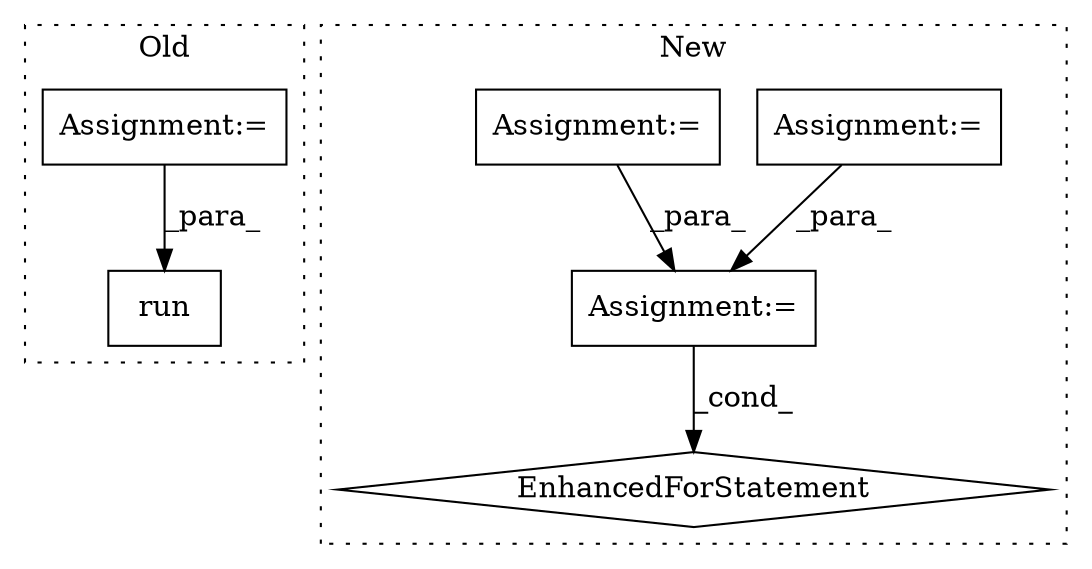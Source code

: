 digraph G {
subgraph cluster0 {
1 [label="run" a="32" s="1478,1531" l="4,1" shape="box"];
6 [label="Assignment:=" a="7" s="1106" l="1" shape="box"];
label = "Old";
style="dotted";
}
subgraph cluster1 {
2 [label="EnhancedForStatement" a="70" s="2109,2226" l="61,2" shape="diamond"];
3 [label="Assignment:=" a="7" s="1435" l="1" shape="box"];
4 [label="Assignment:=" a="7" s="1305" l="12" shape="box"];
5 [label="Assignment:=" a="7" s="2109,2226" l="61,2" shape="box"];
label = "New";
style="dotted";
}
3 -> 5 [label="_para_"];
4 -> 5 [label="_para_"];
5 -> 2 [label="_cond_"];
6 -> 1 [label="_para_"];
}